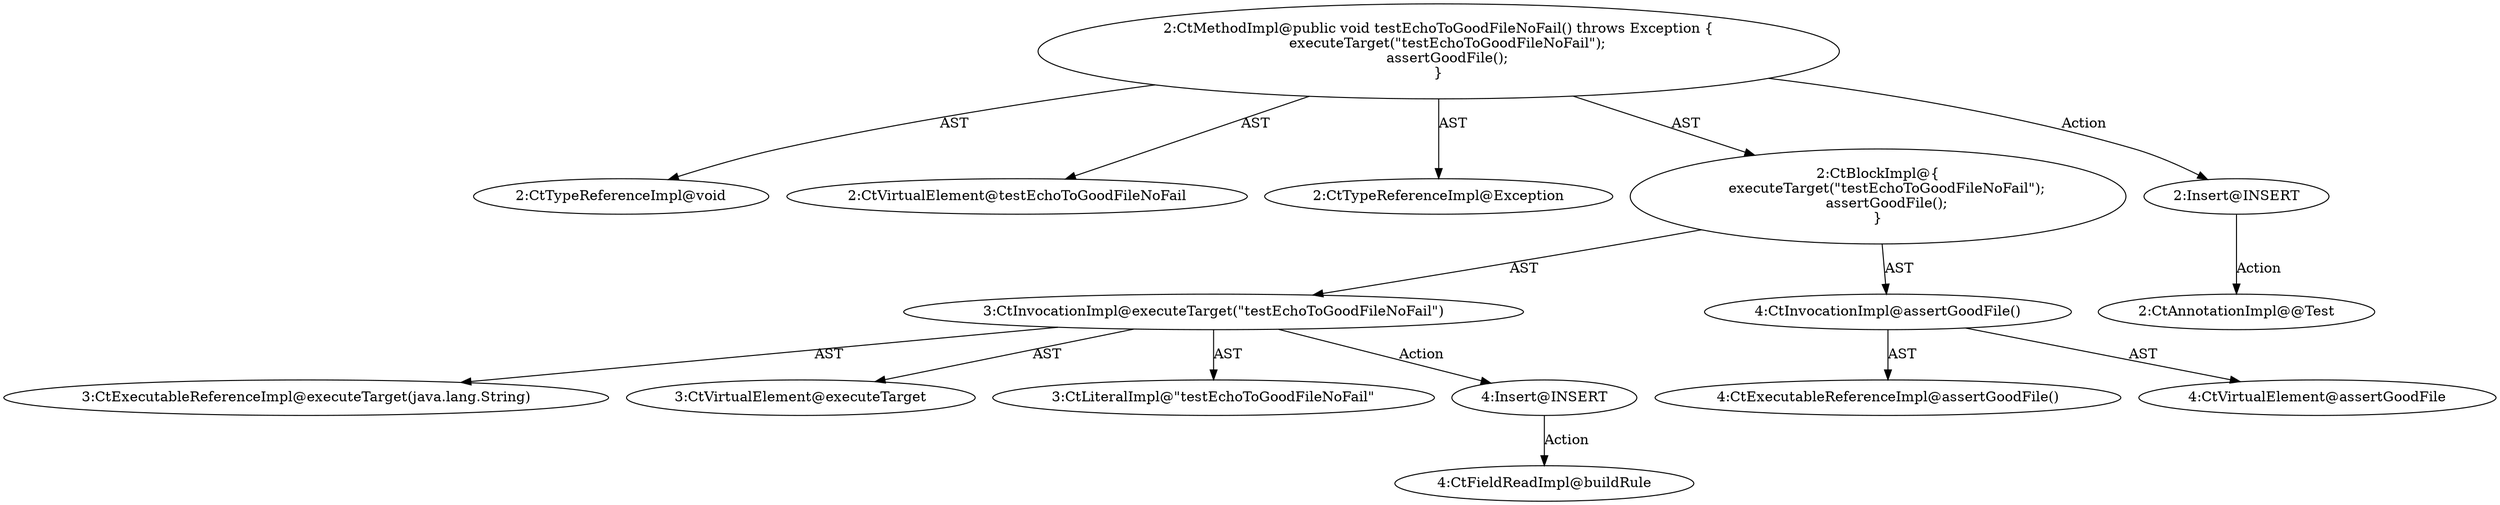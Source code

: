 digraph "testEchoToGoodFileNoFail#?" {
0 [label="2:CtTypeReferenceImpl@void" shape=ellipse]
1 [label="2:CtVirtualElement@testEchoToGoodFileNoFail" shape=ellipse]
2 [label="2:CtTypeReferenceImpl@Exception" shape=ellipse]
3 [label="3:CtExecutableReferenceImpl@executeTarget(java.lang.String)" shape=ellipse]
4 [label="3:CtVirtualElement@executeTarget" shape=ellipse]
5 [label="3:CtLiteralImpl@\"testEchoToGoodFileNoFail\"" shape=ellipse]
6 [label="3:CtInvocationImpl@executeTarget(\"testEchoToGoodFileNoFail\")" shape=ellipse]
7 [label="4:CtExecutableReferenceImpl@assertGoodFile()" shape=ellipse]
8 [label="4:CtVirtualElement@assertGoodFile" shape=ellipse]
9 [label="4:CtInvocationImpl@assertGoodFile()" shape=ellipse]
10 [label="2:CtBlockImpl@\{
    executeTarget(\"testEchoToGoodFileNoFail\");
    assertGoodFile();
\}" shape=ellipse]
11 [label="2:CtMethodImpl@public void testEchoToGoodFileNoFail() throws Exception \{
    executeTarget(\"testEchoToGoodFileNoFail\");
    assertGoodFile();
\}" shape=ellipse]
12 [label="2:Insert@INSERT" shape=ellipse]
13 [label="2:CtAnnotationImpl@@Test" shape=ellipse]
14 [label="4:Insert@INSERT" shape=ellipse]
15 [label="4:CtFieldReadImpl@buildRule" shape=ellipse]
6 -> 4 [label="AST"];
6 -> 3 [label="AST"];
6 -> 5 [label="AST"];
6 -> 14 [label="Action"];
9 -> 8 [label="AST"];
9 -> 7 [label="AST"];
10 -> 6 [label="AST"];
10 -> 9 [label="AST"];
11 -> 1 [label="AST"];
11 -> 0 [label="AST"];
11 -> 2 [label="AST"];
11 -> 10 [label="AST"];
11 -> 12 [label="Action"];
12 -> 13 [label="Action"];
14 -> 15 [label="Action"];
}
